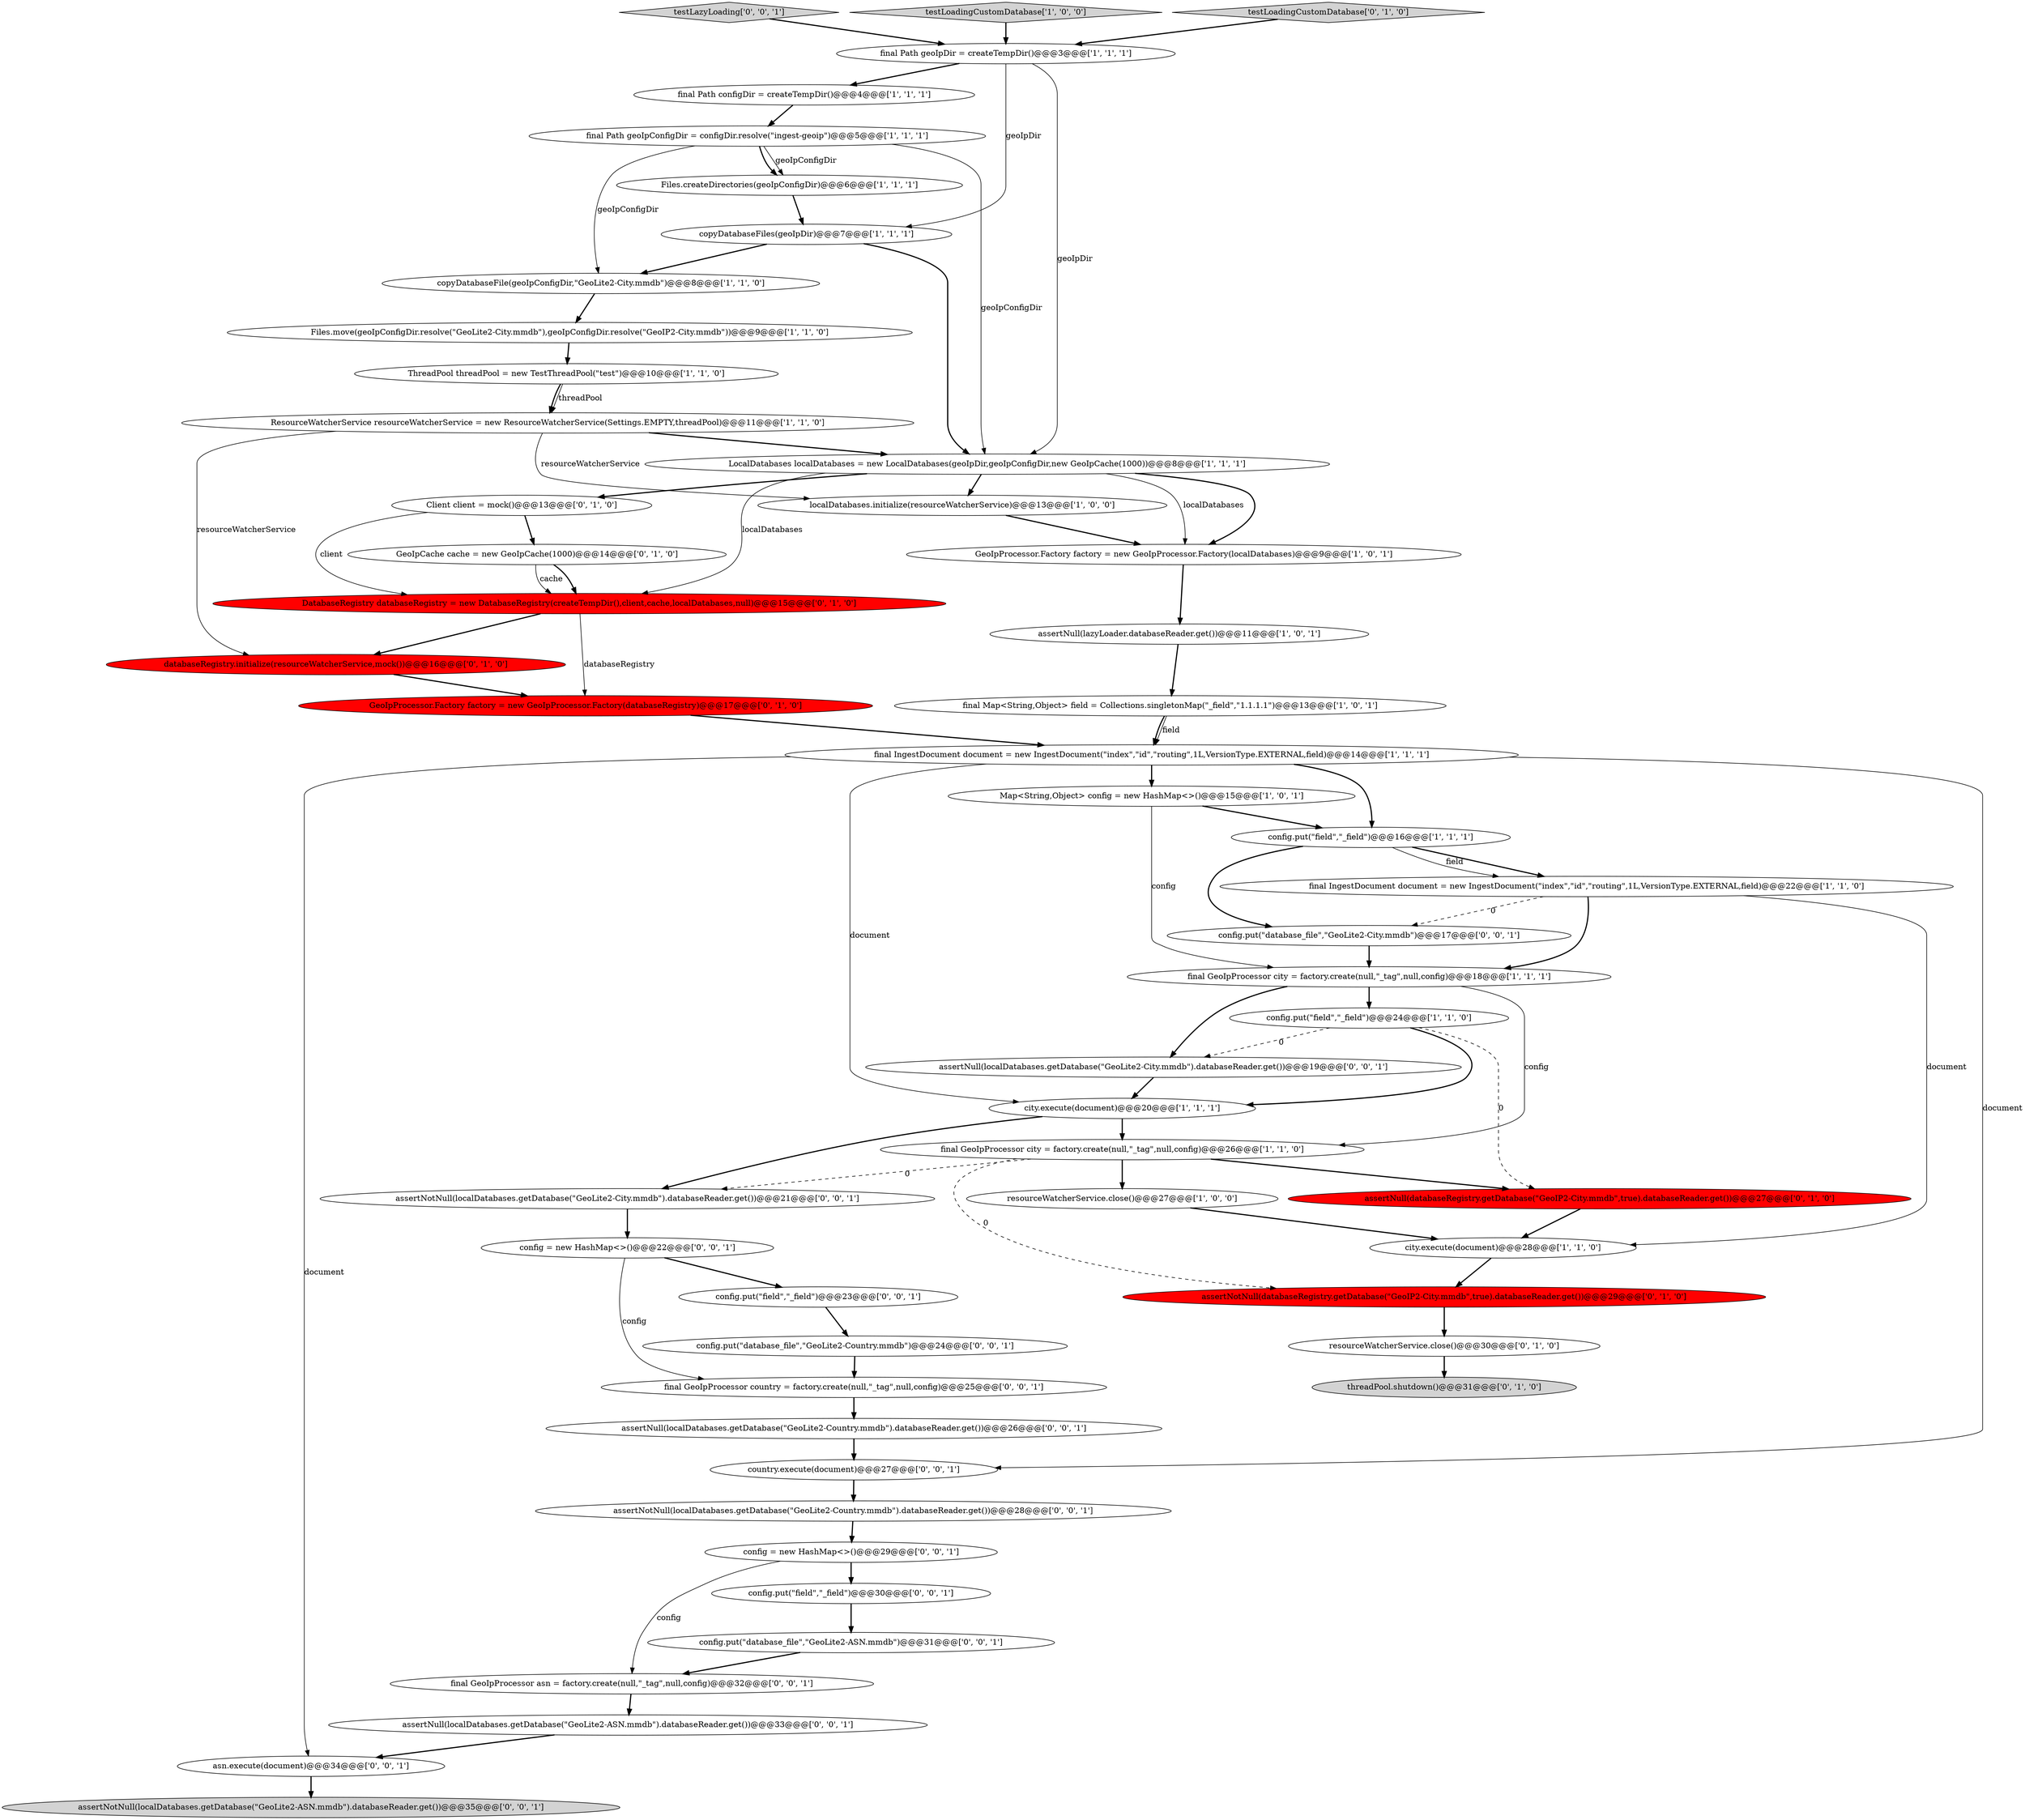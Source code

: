 digraph {
12 [style = filled, label = "final IngestDocument document = new IngestDocument(\"index\",\"id\",\"routing\",1L,VersionType.EXTERNAL,field)@@@22@@@['1', '1', '0']", fillcolor = white, shape = ellipse image = "AAA0AAABBB1BBB"];
48 [style = filled, label = "assertNull(localDatabases.getDatabase(\"GeoLite2-Country.mmdb\").databaseReader.get())@@@26@@@['0', '0', '1']", fillcolor = white, shape = ellipse image = "AAA0AAABBB3BBB"];
50 [style = filled, label = "assertNull(localDatabases.getDatabase(\"GeoLite2-City.mmdb\").databaseReader.get())@@@19@@@['0', '0', '1']", fillcolor = white, shape = ellipse image = "AAA0AAABBB3BBB"];
44 [style = filled, label = "final GeoIpProcessor asn = factory.create(null,\"_tag\",null,config)@@@32@@@['0', '0', '1']", fillcolor = white, shape = ellipse image = "AAA0AAABBB3BBB"];
13 [style = filled, label = "ResourceWatcherService resourceWatcherService = new ResourceWatcherService(Settings.EMPTY,threadPool)@@@11@@@['1', '1', '0']", fillcolor = white, shape = ellipse image = "AAA0AAABBB1BBB"];
52 [style = filled, label = "asn.execute(document)@@@34@@@['0', '0', '1']", fillcolor = white, shape = ellipse image = "AAA0AAABBB3BBB"];
11 [style = filled, label = "LocalDatabases localDatabases = new LocalDatabases(geoIpDir,geoIpConfigDir,new GeoIpCache(1000))@@@8@@@['1', '1', '1']", fillcolor = white, shape = ellipse image = "AAA0AAABBB1BBB"];
20 [style = filled, label = "copyDatabaseFiles(geoIpDir)@@@7@@@['1', '1', '1']", fillcolor = white, shape = ellipse image = "AAA0AAABBB1BBB"];
3 [style = filled, label = "Map<String,Object> config = new HashMap<>()@@@15@@@['1', '0', '1']", fillcolor = white, shape = ellipse image = "AAA0AAABBB1BBB"];
33 [style = filled, label = "GeoIpProcessor.Factory factory = new GeoIpProcessor.Factory(databaseRegistry)@@@17@@@['0', '1', '0']", fillcolor = red, shape = ellipse image = "AAA1AAABBB2BBB"];
18 [style = filled, label = "Files.createDirectories(geoIpConfigDir)@@@6@@@['1', '1', '1']", fillcolor = white, shape = ellipse image = "AAA0AAABBB1BBB"];
27 [style = filled, label = "threadPool.shutdown()@@@31@@@['0', '1', '0']", fillcolor = lightgray, shape = ellipse image = "AAA0AAABBB2BBB"];
46 [style = filled, label = "config.put(\"field\",\"_field\")@@@30@@@['0', '0', '1']", fillcolor = white, shape = ellipse image = "AAA0AAABBB3BBB"];
34 [style = filled, label = "resourceWatcherService.close()@@@30@@@['0', '1', '0']", fillcolor = white, shape = ellipse image = "AAA0AAABBB2BBB"];
36 [style = filled, label = "testLazyLoading['0', '0', '1']", fillcolor = lightgray, shape = diamond image = "AAA0AAABBB3BBB"];
40 [style = filled, label = "final GeoIpProcessor country = factory.create(null,\"_tag\",null,config)@@@25@@@['0', '0', '1']", fillcolor = white, shape = ellipse image = "AAA0AAABBB3BBB"];
14 [style = filled, label = "assertNull(lazyLoader.databaseReader.get())@@@11@@@['1', '0', '1']", fillcolor = white, shape = ellipse image = "AAA0AAABBB1BBB"];
0 [style = filled, label = "config.put(\"field\",\"_field\")@@@24@@@['1', '1', '0']", fillcolor = white, shape = ellipse image = "AAA0AAABBB1BBB"];
8 [style = filled, label = "city.execute(document)@@@20@@@['1', '1', '1']", fillcolor = white, shape = ellipse image = "AAA0AAABBB1BBB"];
51 [style = filled, label = "assertNotNull(localDatabases.getDatabase(\"GeoLite2-Country.mmdb\").databaseReader.get())@@@28@@@['0', '0', '1']", fillcolor = white, shape = ellipse image = "AAA0AAABBB3BBB"];
31 [style = filled, label = "databaseRegistry.initialize(resourceWatcherService,mock())@@@16@@@['0', '1', '0']", fillcolor = red, shape = ellipse image = "AAA1AAABBB2BBB"];
37 [style = filled, label = "config.put(\"field\",\"_field\")@@@23@@@['0', '0', '1']", fillcolor = white, shape = ellipse image = "AAA0AAABBB3BBB"];
35 [style = filled, label = "assertNotNull(localDatabases.getDatabase(\"GeoLite2-City.mmdb\").databaseReader.get())@@@21@@@['0', '0', '1']", fillcolor = white, shape = ellipse image = "AAA0AAABBB3BBB"];
10 [style = filled, label = "final Path geoIpDir = createTempDir()@@@3@@@['1', '1', '1']", fillcolor = white, shape = ellipse image = "AAA0AAABBB1BBB"];
42 [style = filled, label = "config.put(\"database_file\",\"GeoLite2-Country.mmdb\")@@@24@@@['0', '0', '1']", fillcolor = white, shape = ellipse image = "AAA0AAABBB3BBB"];
17 [style = filled, label = "final Map<String,Object> field = Collections.singletonMap(\"_field\",\"1.1.1.1\")@@@13@@@['1', '0', '1']", fillcolor = white, shape = ellipse image = "AAA0AAABBB1BBB"];
19 [style = filled, label = "ThreadPool threadPool = new TestThreadPool(\"test\")@@@10@@@['1', '1', '0']", fillcolor = white, shape = ellipse image = "AAA0AAABBB1BBB"];
21 [style = filled, label = "final Path geoIpConfigDir = configDir.resolve(\"ingest-geoip\")@@@5@@@['1', '1', '1']", fillcolor = white, shape = ellipse image = "AAA0AAABBB1BBB"];
1 [style = filled, label = "copyDatabaseFile(geoIpConfigDir,\"GeoLite2-City.mmdb\")@@@8@@@['1', '1', '0']", fillcolor = white, shape = ellipse image = "AAA0AAABBB1BBB"];
23 [style = filled, label = "final GeoIpProcessor city = factory.create(null,\"_tag\",null,config)@@@26@@@['1', '1', '0']", fillcolor = white, shape = ellipse image = "AAA0AAABBB1BBB"];
25 [style = filled, label = "Client client = mock()@@@13@@@['0', '1', '0']", fillcolor = white, shape = ellipse image = "AAA0AAABBB2BBB"];
49 [style = filled, label = "config = new HashMap<>()@@@29@@@['0', '0', '1']", fillcolor = white, shape = ellipse image = "AAA0AAABBB3BBB"];
32 [style = filled, label = "assertNotNull(databaseRegistry.getDatabase(\"GeoIP2-City.mmdb\",true).databaseReader.get())@@@29@@@['0', '1', '0']", fillcolor = red, shape = ellipse image = "AAA1AAABBB2BBB"];
38 [style = filled, label = "config.put(\"database_file\",\"GeoLite2-ASN.mmdb\")@@@31@@@['0', '0', '1']", fillcolor = white, shape = ellipse image = "AAA0AAABBB3BBB"];
41 [style = filled, label = "assertNotNull(localDatabases.getDatabase(\"GeoLite2-ASN.mmdb\").databaseReader.get())@@@35@@@['0', '0', '1']", fillcolor = lightgray, shape = ellipse image = "AAA0AAABBB3BBB"];
15 [style = filled, label = "testLoadingCustomDatabase['1', '0', '0']", fillcolor = lightgray, shape = diamond image = "AAA0AAABBB1BBB"];
9 [style = filled, label = "GeoIpProcessor.Factory factory = new GeoIpProcessor.Factory(localDatabases)@@@9@@@['1', '0', '1']", fillcolor = white, shape = ellipse image = "AAA0AAABBB1BBB"];
2 [style = filled, label = "localDatabases.initialize(resourceWatcherService)@@@13@@@['1', '0', '0']", fillcolor = white, shape = ellipse image = "AAA0AAABBB1BBB"];
6 [style = filled, label = "city.execute(document)@@@28@@@['1', '1', '0']", fillcolor = white, shape = ellipse image = "AAA0AAABBB1BBB"];
29 [style = filled, label = "testLoadingCustomDatabase['0', '1', '0']", fillcolor = lightgray, shape = diamond image = "AAA0AAABBB2BBB"];
5 [style = filled, label = "final IngestDocument document = new IngestDocument(\"index\",\"id\",\"routing\",1L,VersionType.EXTERNAL,field)@@@14@@@['1', '1', '1']", fillcolor = white, shape = ellipse image = "AAA0AAABBB1BBB"];
45 [style = filled, label = "config.put(\"database_file\",\"GeoLite2-City.mmdb\")@@@17@@@['0', '0', '1']", fillcolor = white, shape = ellipse image = "AAA0AAABBB3BBB"];
16 [style = filled, label = "Files.move(geoIpConfigDir.resolve(\"GeoLite2-City.mmdb\"),geoIpConfigDir.resolve(\"GeoIP2-City.mmdb\"))@@@9@@@['1', '1', '0']", fillcolor = white, shape = ellipse image = "AAA0AAABBB1BBB"];
22 [style = filled, label = "resourceWatcherService.close()@@@27@@@['1', '0', '0']", fillcolor = white, shape = ellipse image = "AAA0AAABBB1BBB"];
24 [style = filled, label = "config.put(\"field\",\"_field\")@@@16@@@['1', '1', '1']", fillcolor = white, shape = ellipse image = "AAA0AAABBB1BBB"];
26 [style = filled, label = "assertNull(databaseRegistry.getDatabase(\"GeoIP2-City.mmdb\",true).databaseReader.get())@@@27@@@['0', '1', '0']", fillcolor = red, shape = ellipse image = "AAA1AAABBB2BBB"];
39 [style = filled, label = "country.execute(document)@@@27@@@['0', '0', '1']", fillcolor = white, shape = ellipse image = "AAA0AAABBB3BBB"];
47 [style = filled, label = "config = new HashMap<>()@@@22@@@['0', '0', '1']", fillcolor = white, shape = ellipse image = "AAA0AAABBB3BBB"];
30 [style = filled, label = "DatabaseRegistry databaseRegistry = new DatabaseRegistry(createTempDir(),client,cache,localDatabases,null)@@@15@@@['0', '1', '0']", fillcolor = red, shape = ellipse image = "AAA1AAABBB2BBB"];
43 [style = filled, label = "assertNull(localDatabases.getDatabase(\"GeoLite2-ASN.mmdb\").databaseReader.get())@@@33@@@['0', '0', '1']", fillcolor = white, shape = ellipse image = "AAA0AAABBB3BBB"];
4 [style = filled, label = "final Path configDir = createTempDir()@@@4@@@['1', '1', '1']", fillcolor = white, shape = ellipse image = "AAA0AAABBB1BBB"];
28 [style = filled, label = "GeoIpCache cache = new GeoIpCache(1000)@@@14@@@['0', '1', '0']", fillcolor = white, shape = ellipse image = "AAA0AAABBB2BBB"];
7 [style = filled, label = "final GeoIpProcessor city = factory.create(null,\"_tag\",null,config)@@@18@@@['1', '1', '1']", fillcolor = white, shape = ellipse image = "AAA0AAABBB1BBB"];
5->3 [style = bold, label=""];
10->20 [style = solid, label="geoIpDir"];
15->10 [style = bold, label=""];
5->8 [style = solid, label="document"];
38->44 [style = bold, label=""];
3->24 [style = bold, label=""];
21->1 [style = solid, label="geoIpConfigDir"];
14->17 [style = bold, label=""];
47->37 [style = bold, label=""];
32->34 [style = bold, label=""];
11->9 [style = bold, label=""];
12->7 [style = bold, label=""];
21->18 [style = bold, label=""];
48->39 [style = bold, label=""];
45->7 [style = bold, label=""];
23->32 [style = dashed, label="0"];
23->22 [style = bold, label=""];
39->51 [style = bold, label=""];
5->52 [style = solid, label="document"];
12->6 [style = solid, label="document"];
0->8 [style = bold, label=""];
9->14 [style = bold, label=""];
13->2 [style = solid, label="resourceWatcherService"];
17->5 [style = solid, label="field"];
11->25 [style = bold, label=""];
6->32 [style = bold, label=""];
17->5 [style = bold, label=""];
46->38 [style = bold, label=""];
25->28 [style = bold, label=""];
8->23 [style = bold, label=""];
28->30 [style = bold, label=""];
4->21 [style = bold, label=""];
23->35 [style = dashed, label="0"];
7->0 [style = bold, label=""];
2->9 [style = bold, label=""];
16->19 [style = bold, label=""];
26->6 [style = bold, label=""];
13->11 [style = bold, label=""];
42->40 [style = bold, label=""];
18->20 [style = bold, label=""];
19->13 [style = bold, label=""];
1->16 [style = bold, label=""];
49->46 [style = bold, label=""];
31->33 [style = bold, label=""];
47->40 [style = solid, label="config"];
0->50 [style = dashed, label="0"];
7->50 [style = bold, label=""];
22->6 [style = bold, label=""];
24->12 [style = bold, label=""];
12->45 [style = dashed, label="0"];
21->11 [style = solid, label="geoIpConfigDir"];
25->30 [style = solid, label="client"];
52->41 [style = bold, label=""];
0->26 [style = dashed, label="0"];
20->1 [style = bold, label=""];
33->5 [style = bold, label=""];
28->30 [style = solid, label="cache"];
8->35 [style = bold, label=""];
24->45 [style = bold, label=""];
21->18 [style = solid, label="geoIpConfigDir"];
11->9 [style = solid, label="localDatabases"];
24->12 [style = solid, label="field"];
30->31 [style = bold, label=""];
5->24 [style = bold, label=""];
29->10 [style = bold, label=""];
3->7 [style = solid, label="config"];
37->42 [style = bold, label=""];
11->30 [style = solid, label="localDatabases"];
20->11 [style = bold, label=""];
36->10 [style = bold, label=""];
10->11 [style = solid, label="geoIpDir"];
40->48 [style = bold, label=""];
19->13 [style = solid, label="threadPool"];
23->26 [style = bold, label=""];
51->49 [style = bold, label=""];
43->52 [style = bold, label=""];
11->2 [style = bold, label=""];
44->43 [style = bold, label=""];
30->33 [style = solid, label="databaseRegistry"];
49->44 [style = solid, label="config"];
7->23 [style = solid, label="config"];
5->39 [style = solid, label="document"];
10->4 [style = bold, label=""];
50->8 [style = bold, label=""];
35->47 [style = bold, label=""];
13->31 [style = solid, label="resourceWatcherService"];
34->27 [style = bold, label=""];
}
